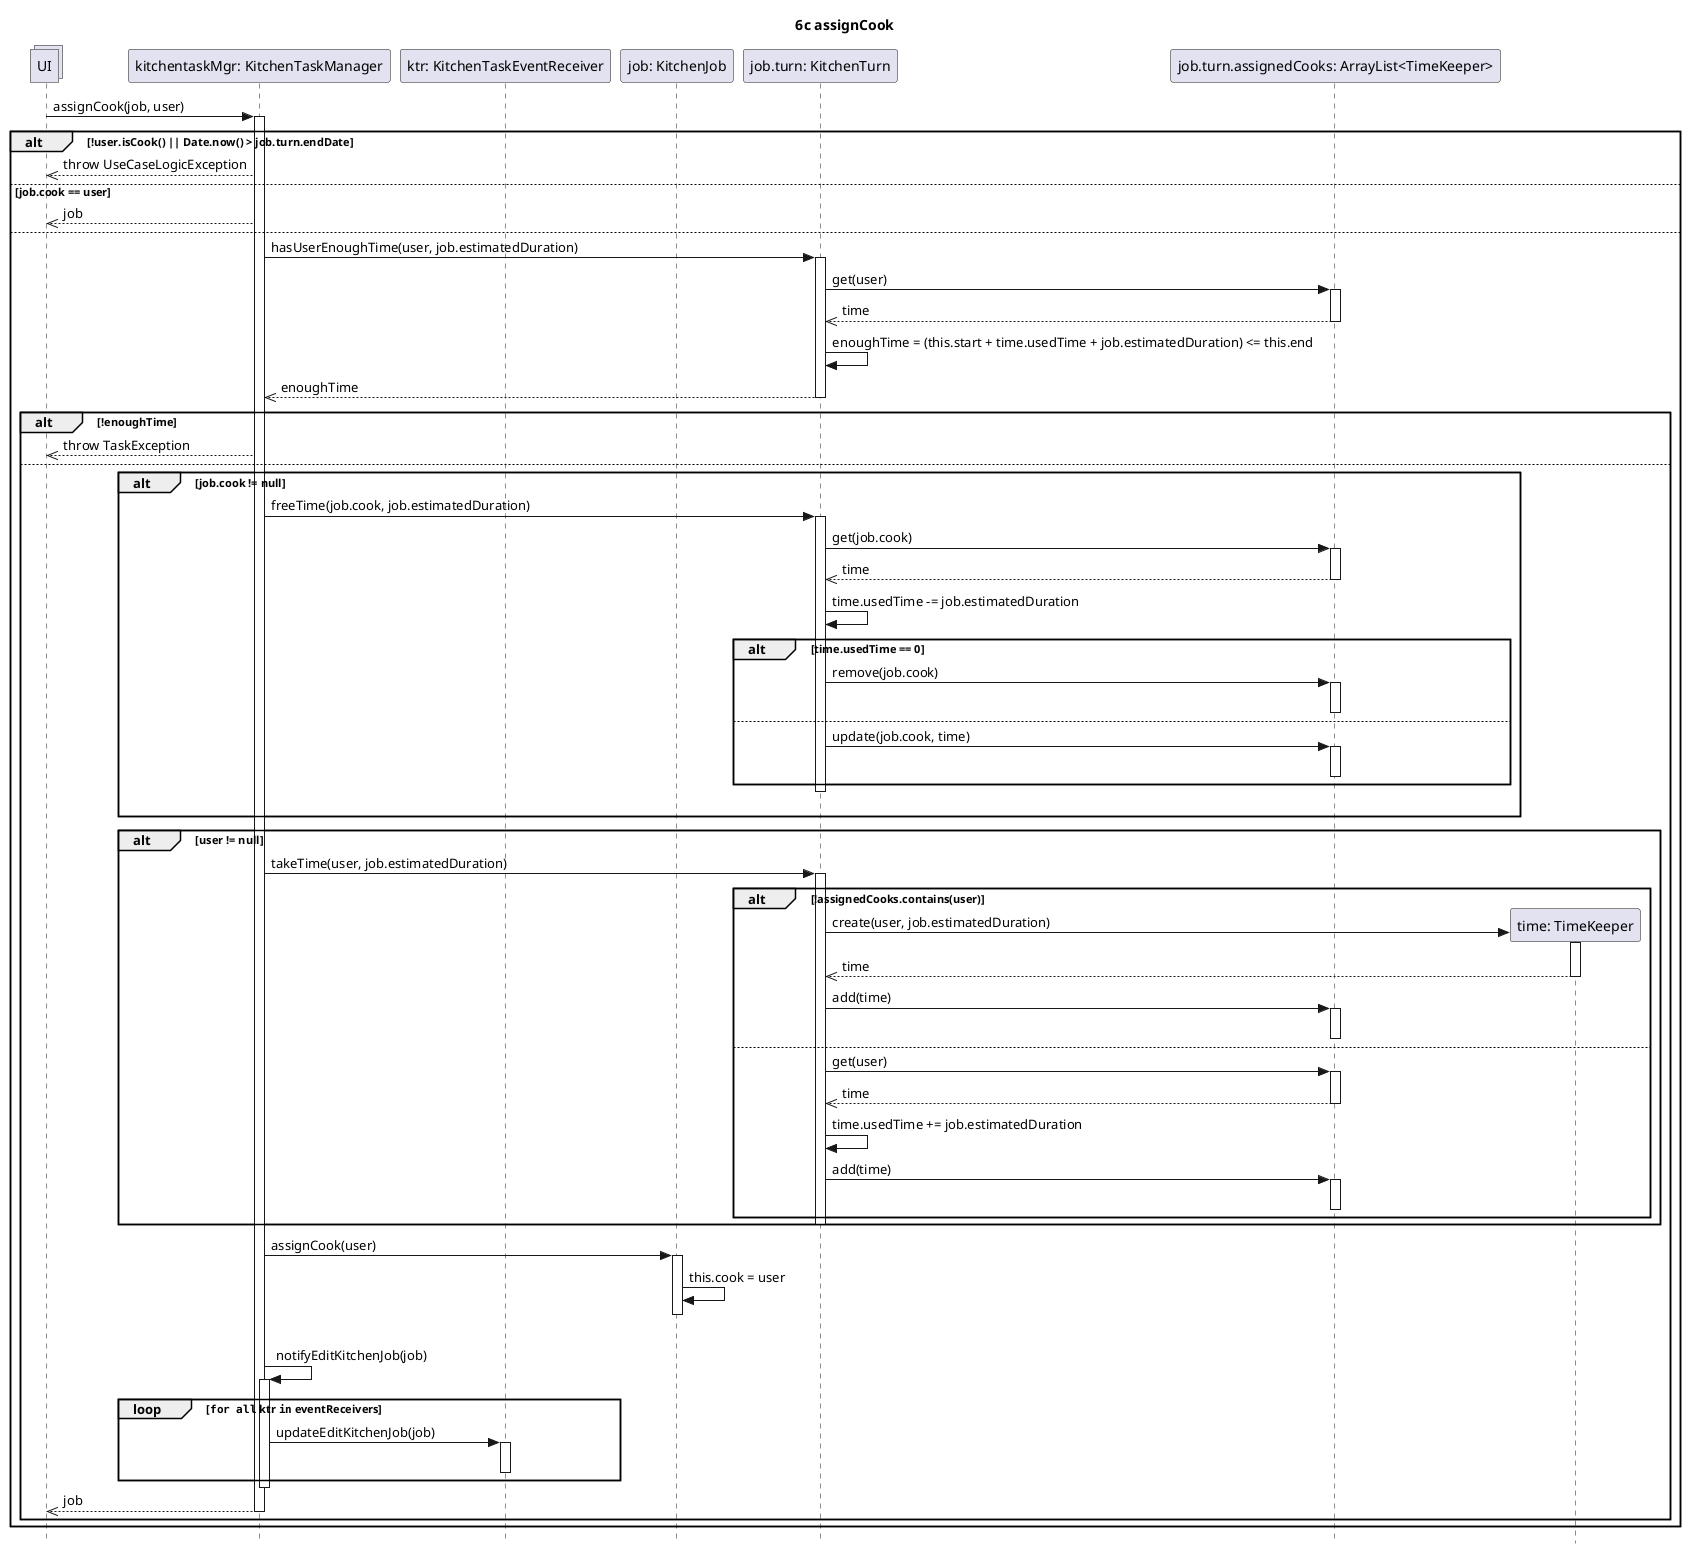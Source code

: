 @startuml
skinparam Style strictuml

title 6c assignCook

collections UI

participant "kitchentaskMgr: KitchenTaskManager" as ktm
participant "ktr: KitchenTaskEventReceiver" as ktr
participant "job: KitchenJob" as job
participant "job.turn: KitchenTurn" as turn
participant "job.turn.assignedCooks: ArrayList<TimeKeeper>" as cooks

UI -> ktm: assignCook(job, user)
activate ktm
alt !user.isCook() || Date.now() > job.turn.endDate
    UI <<-- ktm: throw UseCaseLogicException
else job.cook == user
    UI <<-- ktm: job
else
    ktm -> turn: hasUserEnoughTime(user, job.estimatedDuration)
    activate turn

    turn -> cooks: get(user)
    activate cooks
    turn <<--cooks: time
    deactivate cooks

    turn -> turn: enoughTime = (this.start + time.usedTime + job.estimatedDuration) <= this.end

    ktm <<-- turn: enoughTime
    deactivate turn

    alt !enoughTime
        UI <<-- ktm: throw TaskException
    else
        alt job.cook != null
            ktm -> turn: freeTime(job.cook, job.estimatedDuration)
            activate turn
                turn -> cooks: get(job.cook)
                activate cooks
                turn <<-- cooks: time
                deactivate cooks

                turn -> turn: time.usedTime -= job.estimatedDuration

                ' se per caso liberando del tempo ci accorgiamo che il TimeKeeper è vuoto, cancelliamolo.
                alt time.usedTime == 0
                    turn -> cooks: remove(job.cook)
                    activate cooks
                    deactivate cooks
                ' altrimenti aggiorniamo il tempo.
                else
                    turn -> cooks: update(job.cook, time)
                    activate cooks
                    deactivate cooks
                end
            deactivate turn
            |||
        end

        alt user != null
            ktm -> turn: takeTime(user, job.estimatedDuration)
            activate turn

            participant "time: TimeKeeper" as newTime

            ' potrebbe trattarsi del primo incarico assegnato all cuoco in questo turno.
            alt !assignedCooks.contains(user)
                turn -> newTime**: create(user, job.estimatedDuration)
                activate newTime
                turn <<-- newTime: time
                deactivate newTime

                turn -> cooks: add(time)
                activate cooks
                deactivate cooks
            else
                turn -> cooks: get(user)
                activate cooks
                turn <<-- cooks: time
                deactivate cooks
                turn -> turn: time.usedTime += job.estimatedDuration

                turn -> cooks: add(time)
                activate cooks
                deactivate cooks
            end
            deactivate turn
        end

        ktm -> job: assignCook(user)
        activate job
        job -> job: this.cook = user
        ktm <[hidden]-- job:
        deactivate job

        |||
        ktm -> ktm: notifyEditKitchenJob(job)
        activate ktm
        loop ""for all"" ktr ""in"" eventReceivers
            ktm -> ktr : updateEditKitchenJob(job)
            activate ktr
            deactivate ktr
        end
        deactivate ktm

        UI <<-- ktm: job
        deactivate ktm
        end
end
@enduml